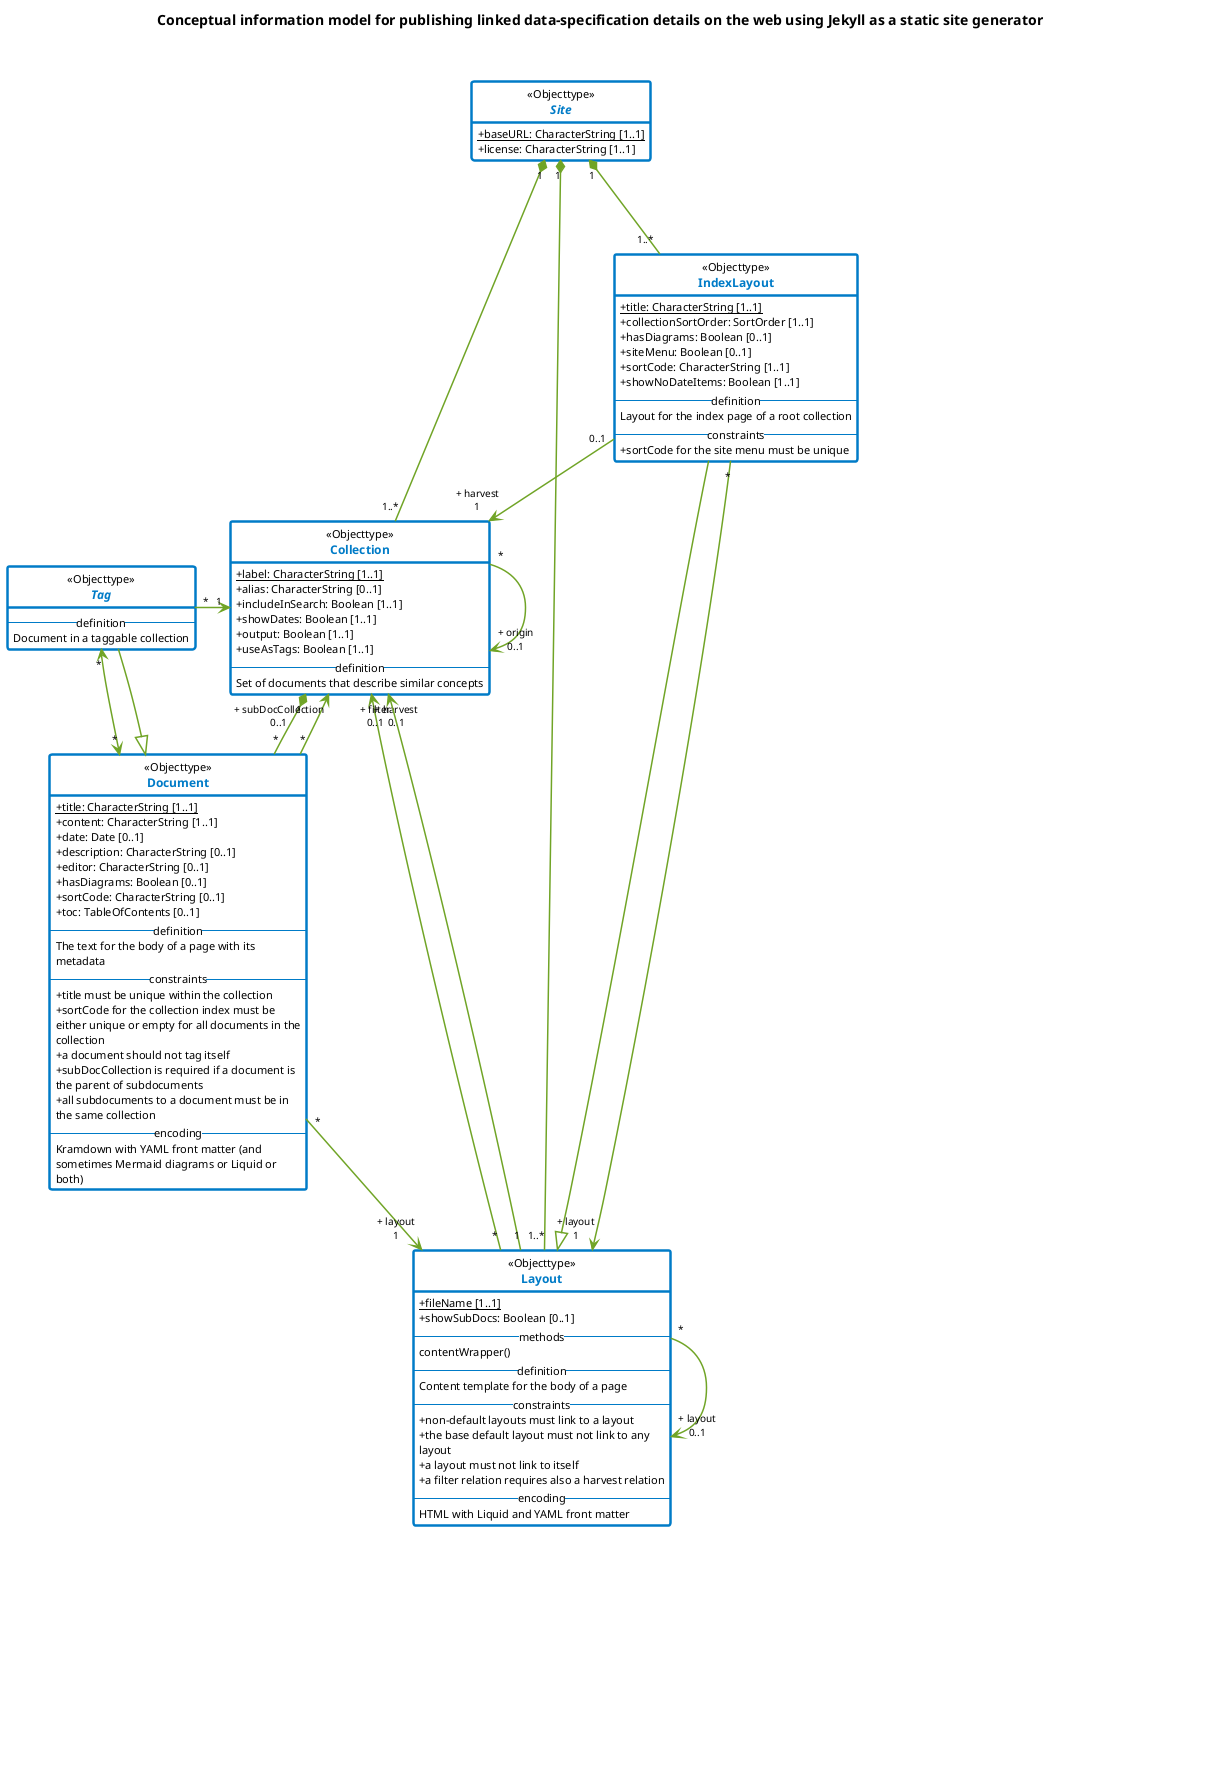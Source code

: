 '' PlantUML Class Diagram

@startuml

skinparam defaultFontColor black
skinparam defaultFontName Lucida Sans
skinparam defaultFontSize 11
skinparam defaultFontStyle normal
skinparam shadowing false
skinparam wrapWidth 250
skinparam class {
    ArrowColor #70a426
    ArrowFontSize 10
    ArrowThickness 1.5
    AttributeIconSize 0
    BackgroundColor #ffffff
    BorderColor #007bc7
    BorderThickness 2.5
    FontColor #007bc7
    FontSize 12
    FontStyle bold
}

hide circle
hide empty members
'' hide attributes
'' hide methods
hide namespace
'' hide stereotype

'' hide Site
hide Snippet
hide <<Gestructureerd datatype>>
hide <<Referentielijst>>

'' =================================================================================================

title Conceptual information model for publishing linked data-specification details on the web using Jekyll as a static site generator

Site "1" *-- "1..*" Collection
Site "1" *-- "1..*" IndexLayout
Site "1" *-- "1..*" Layout

Collection "1" *-- "*" Document
Collection "*" --> "+ origin\n0..1" Collection

Document "*" --> "+ layout\n1" Layout
Document "*" --> "+ subDocCollection\n0..1" Collection

Tag "*" <--> "*" Document
Tag "*"   -> "1" Collection
Tag --|> Document

Layout "*" --> "+ harvest\n0..1" Collection
Layout "1" --> "+ filter\n0..1" Collection
Layout "*" --> "+ layout\n0..1" Layout

IndexLayout --|> Layout
IndexLayout "*" --> "+ layout\n1" Layout
IndexLayout "0..1" --> "+ harvest\n1" Collection

Collection  "1" *.. "*" Snippet
Document    "*" ..> "*" Snippet
IndexLayout "*" ..> "*" Snippet
Layout      "*" ..> "*" Snippet
Snippet     "*" ..> "*" Snippet

abstract class Site <<Objecttype>> {
    + baseURL: CharacterString [1..1] {classifier}
    + license: CharacterString [1..1]
''    --methods--
''    --definition--
''    --constraints--
''    --encoding--
}

class Collection <<Objecttype>> {
    + label: CharacterString [1..1] {classifier}
    + alias: CharacterString [0..1]
    + includeInSearch: Boolean [1..1]
    + showDates: Boolean [1..1]
    + output: Boolean [1..1]
    + useAsTags: Boolean [1..1]
''    --methods--
    --definition--
    Set of documents that describe similar concepts
''    --constraints--
''    --encoding--
}

class Document <<Objecttype>> {
    + title: CharacterString [1..1] {classifier}
''    + collection {classifier}
    + content: CharacterString [1..1]
    + date: Date [0..1]
    + description: CharacterString [0..1]
    + editor: CharacterString [0..1]
    + hasDiagrams: Boolean [0..1]
    + sortCode: CharacterString [0..1]
    + toc: TableOfContents [0..1]
''    --methods--
    --definition--
    The text for the body of a page with its metadata
    --constraints--
    + title must be unique within the collection
    + sortCode for the collection index must be either unique or empty for all documents in the collection
    + a document should not tag itself
    + subDocCollection is required if a document is the parent of subdocuments
    + all subdocuments to a document must be in the same collection
    --encoding--
    Kramdown with YAML front matter (and sometimes Mermaid diagrams or Liquid or both)
}

abstract class Tag <<Objecttype>> {
''    --methods--
    --definition--
    Document in a taggable collection
''    --constraints--
''    --encoding--
}

class Layout <<Objecttype>> {
    + fileName [1..1] {classifier}
    + showSubDocs: Boolean [0..1]
    --methods--
    contentWrapper()
    --definition--
    Content template for the body of a page
    --constraints--
    + non-default layouts must link to a layout
    + the base default layout must not link to any layout
    + a layout must not link to itself
    + a filter relation requires also a harvest relation
    --encoding--
    HTML with Liquid and YAML front matter
}

class IndexLayout <<Objecttype>> {
    + title: CharacterString [1..1] {classifier}
    + collectionSortOrder: SortOrder [1..1]
    + hasDiagrams: Boolean [0..1]
    + siteMenu: Boolean [0..1]
    + sortCode: CharacterString [1..1]
    + showNoDateItems: Boolean [1..1]
''    --methods--
    --definition--
    Layout for the index page of a root collection
    --constraints--
    + sortCode for the site menu must be unique
''    --encoding--
''    HTML with Liquid and YAML front matter
}

class Snippet <<Objecttype>> {
    + title: CharacterString [1..1] {classifier}
    + content: CharacterString [1..1]
''    --methods--
    --definition--
    Text snippet with its metadata
''    --constraints--
    --encoding--
    Kramdown with YAML front matter (and sometimes Mermaid diagrams or Liquid or both)
}

class TableOfContents <<Gestructureerd datatype>> {
    + heading: CharacterString [1..*]
''    --methods--
    --definition--
    Selected exact quotations of content headings for a navigable table of contents in the sidebar
''    --constraints--
    --encoding--
    YAML sequence
}

class SortOrder <<Referentielijst>> {
    + alphabetical
    + chronological
    + sortCode
''    --methods--
    --definition--
    Valid choices for the order in which a list of navigable links is presented
''    --constraints--
''    --encoding--
}

@enduml
